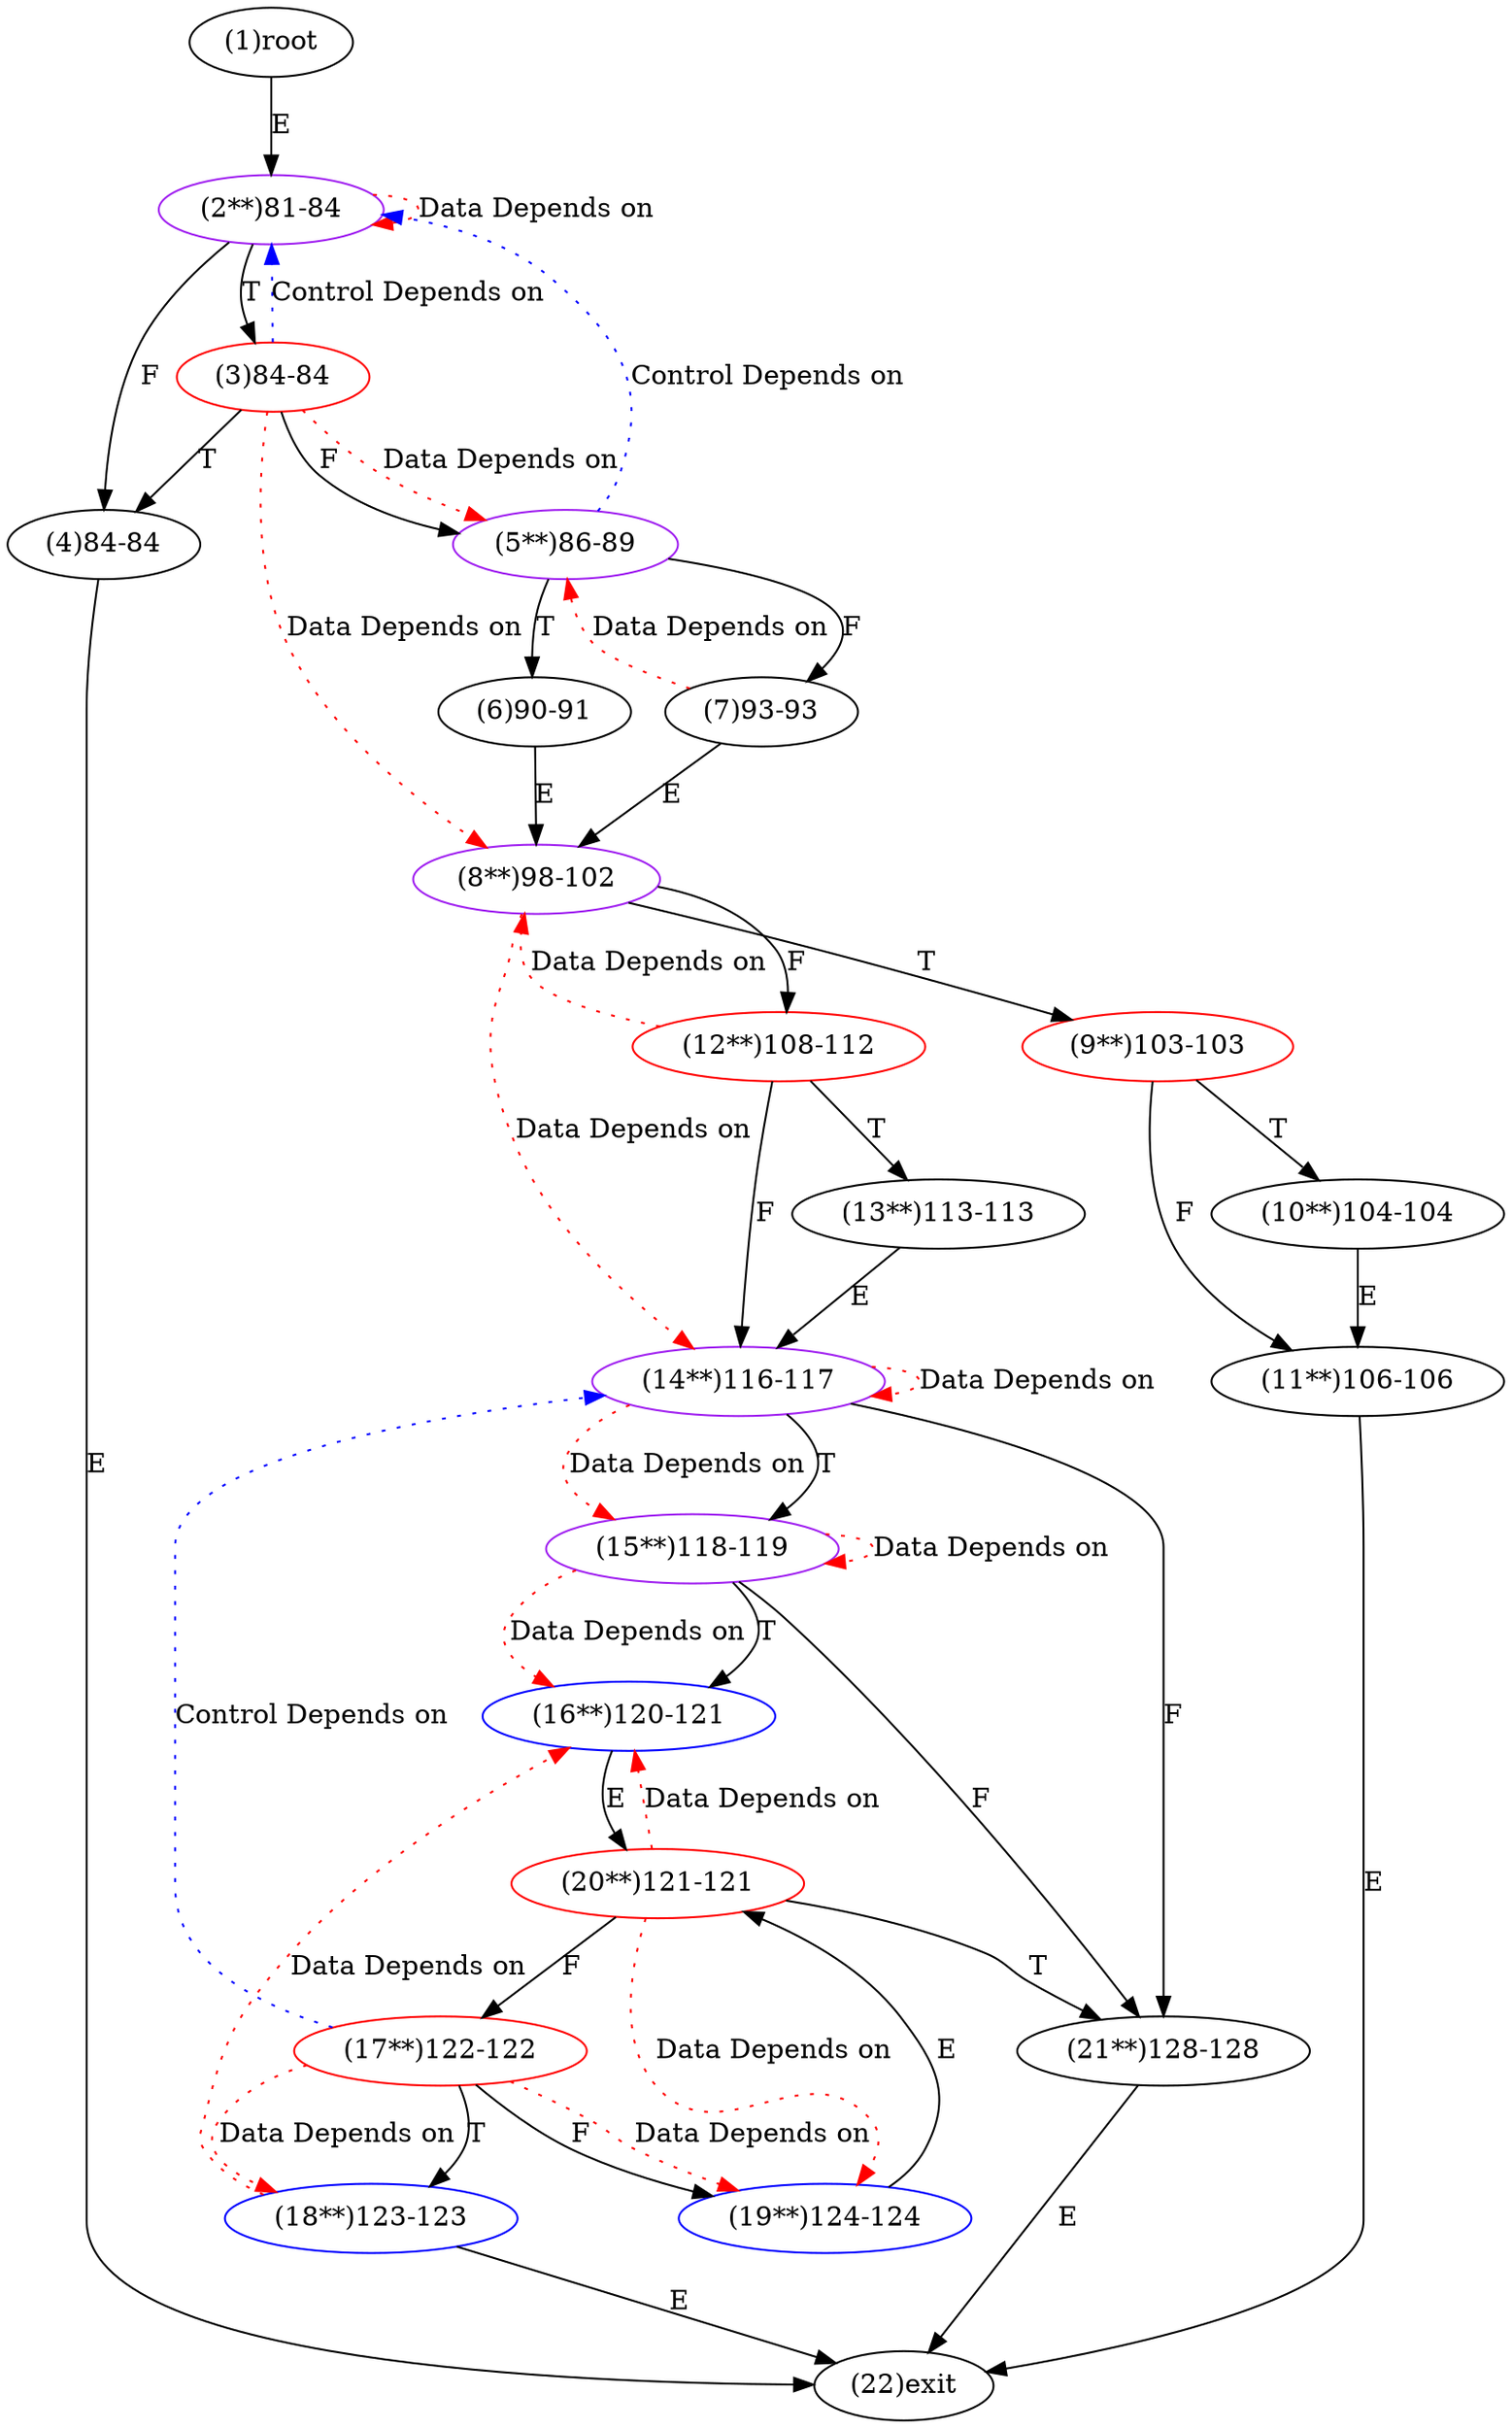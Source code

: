 digraph "" { 
1[ label="(1)root"];
2[ label="(2**)81-84",color=purple];
3[ label="(3)84-84",color=red];
4[ label="(4)84-84"];
5[ label="(5**)86-89",color=purple];
6[ label="(6)90-91"];
7[ label="(7)93-93"];
8[ label="(8**)98-102",color=purple];
9[ label="(9**)103-103",color=red];
10[ label="(10**)104-104"];
11[ label="(11**)106-106"];
12[ label="(12**)108-112",color=red];
13[ label="(13**)113-113"];
14[ label="(14**)116-117",color=purple];
15[ label="(15**)118-119",color=purple];
17[ label="(17**)122-122",color=red];
16[ label="(16**)120-121",color=blue];
19[ label="(19**)124-124",color=blue];
18[ label="(18**)123-123",color=blue];
21[ label="(21**)128-128"];
20[ label="(20**)121-121",color=red];
22[ label="(22)exit"];
1->2[ label="E"];
2->4[ label="F"];
2->3[ label="T"];
3->5[ label="F"];
3->4[ label="T"];
4->22[ label="E"];
5->7[ label="F"];
5->6[ label="T"];
6->8[ label="E"];
7->8[ label="E"];
8->12[ label="F"];
8->9[ label="T"];
9->11[ label="F"];
9->10[ label="T"];
10->11[ label="E"];
11->22[ label="E"];
12->14[ label="F"];
12->13[ label="T"];
13->14[ label="E"];
14->21[ label="F"];
14->15[ label="T"];
15->21[ label="F"];
15->16[ label="T"];
16->20[ label="E"];
17->19[ label="F"];
17->18[ label="T"];
18->22[ label="E"];
19->20[ label="E"];
20->17[ label="F"];
20->21[ label="T"];
21->22[ label="E"];
2->2[ color="red" label="Data Depends on" style = dotted ];
3->2[ color="blue" label="Control Depends on" style = dotted ];
3->5[ color="red" label="Data Depends on" style = dotted ];
3->8[ color="red" label="Data Depends on" style = dotted ];
5->2[ color="blue" label="Control Depends on" style = dotted ];
7->5[ color="red" label="Data Depends on" style = dotted ];
8->14[ color="red" label="Data Depends on" style = dotted ];
12->8[ color="red" label="Data Depends on" style = dotted ];
14->14[ color="red" label="Data Depends on" style = dotted ];
14->15[ color="red" label="Data Depends on" style = dotted ];
15->15[ color="red" label="Data Depends on" style = dotted ];
15->16[ color="red" label="Data Depends on" style = dotted ];
17->19[ color="red" label="Data Depends on" style = dotted ];
17->18[ color="red" label="Data Depends on" style = dotted ];
17->14[ color="blue" label="Control Depends on" style = dotted ];
18->16[ color="red" label="Data Depends on" style = dotted ];
20->16[ color="red" label="Data Depends on" style = dotted ];
20->19[ color="red" label="Data Depends on" style = dotted ];
}